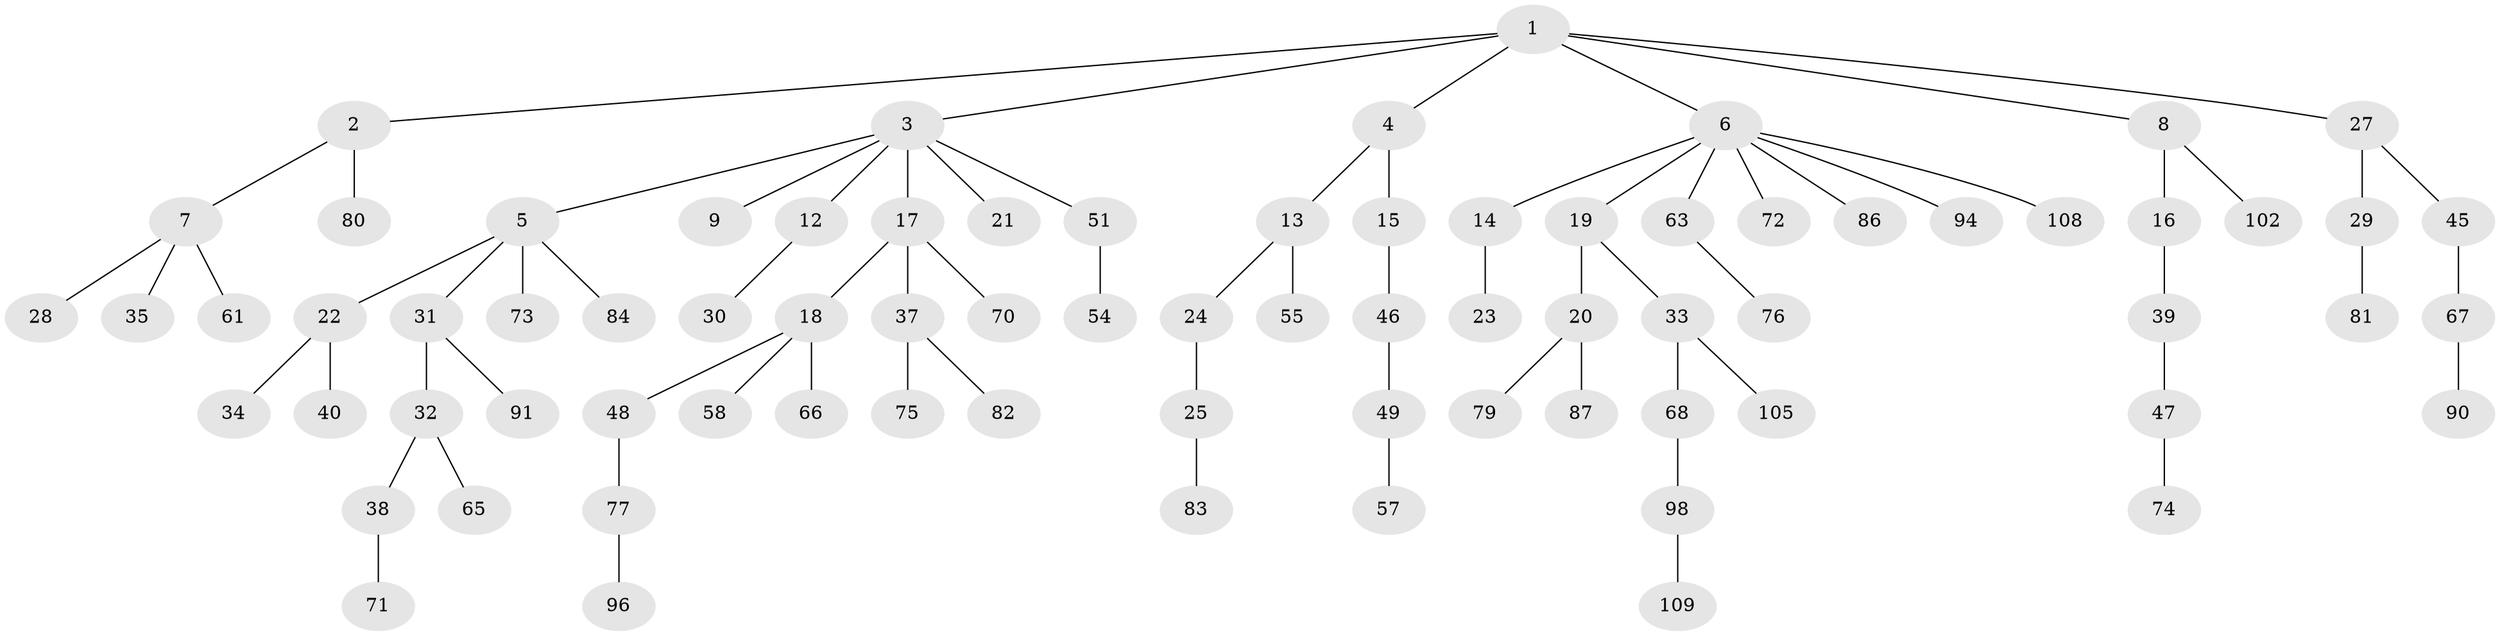 // original degree distribution, {7: 0.008771929824561403, 3: 0.15789473684210525, 8: 0.008771929824561403, 4: 0.06140350877192982, 5: 0.03508771929824561, 1: 0.5, 2: 0.22807017543859648}
// Generated by graph-tools (version 1.1) at 2025/42/03/06/25 10:42:04]
// undirected, 77 vertices, 76 edges
graph export_dot {
graph [start="1"]
  node [color=gray90,style=filled];
  1 [super="+52"];
  2;
  3 [super="+60"];
  4 [super="+44"];
  5 [super="+36"];
  6 [super="+11"];
  7 [super="+114"];
  8 [super="+10"];
  9;
  12 [super="+101"];
  13 [super="+50"];
  14 [super="+42"];
  15 [super="+100"];
  16;
  17 [super="+111"];
  18 [super="+53"];
  19;
  20 [super="+64"];
  21;
  22 [super="+26"];
  23;
  24;
  25 [super="+103"];
  27 [super="+92"];
  28;
  29;
  30;
  31 [super="+43"];
  32 [super="+69"];
  33 [super="+88"];
  34;
  35;
  37 [super="+85"];
  38 [super="+41"];
  39 [super="+56"];
  40;
  45;
  46;
  47 [super="+107"];
  48;
  49 [super="+59"];
  51;
  54;
  55;
  57;
  58;
  61 [super="+62"];
  63;
  65;
  66;
  67;
  68 [super="+97"];
  70;
  71 [super="+112"];
  72;
  73 [super="+99"];
  74 [super="+95"];
  75;
  76 [super="+104"];
  77 [super="+78"];
  79;
  80;
  81 [super="+110"];
  82;
  83;
  84 [super="+89"];
  86;
  87;
  90 [super="+93"];
  91;
  94;
  96;
  98 [super="+106"];
  102;
  105 [super="+113"];
  108;
  109;
  1 -- 2;
  1 -- 3;
  1 -- 4;
  1 -- 6;
  1 -- 8;
  1 -- 27;
  2 -- 7;
  2 -- 80;
  3 -- 5;
  3 -- 9;
  3 -- 12;
  3 -- 17;
  3 -- 21;
  3 -- 51;
  4 -- 13;
  4 -- 15;
  5 -- 22;
  5 -- 31;
  5 -- 73;
  5 -- 84;
  6 -- 14;
  6 -- 72;
  6 -- 108;
  6 -- 19;
  6 -- 86;
  6 -- 94;
  6 -- 63;
  7 -- 28;
  7 -- 35;
  7 -- 61;
  8 -- 102;
  8 -- 16;
  12 -- 30;
  13 -- 24;
  13 -- 55;
  14 -- 23;
  15 -- 46;
  16 -- 39;
  17 -- 18;
  17 -- 37;
  17 -- 70;
  18 -- 48;
  18 -- 66;
  18 -- 58;
  19 -- 20;
  19 -- 33;
  20 -- 87;
  20 -- 79;
  22 -- 40;
  22 -- 34;
  24 -- 25;
  25 -- 83;
  27 -- 29;
  27 -- 45;
  29 -- 81;
  31 -- 32;
  31 -- 91;
  32 -- 38;
  32 -- 65;
  33 -- 68;
  33 -- 105;
  37 -- 75;
  37 -- 82;
  38 -- 71;
  39 -- 47;
  45 -- 67;
  46 -- 49;
  47 -- 74;
  48 -- 77;
  49 -- 57;
  51 -- 54;
  63 -- 76;
  67 -- 90;
  68 -- 98;
  77 -- 96;
  98 -- 109;
}
